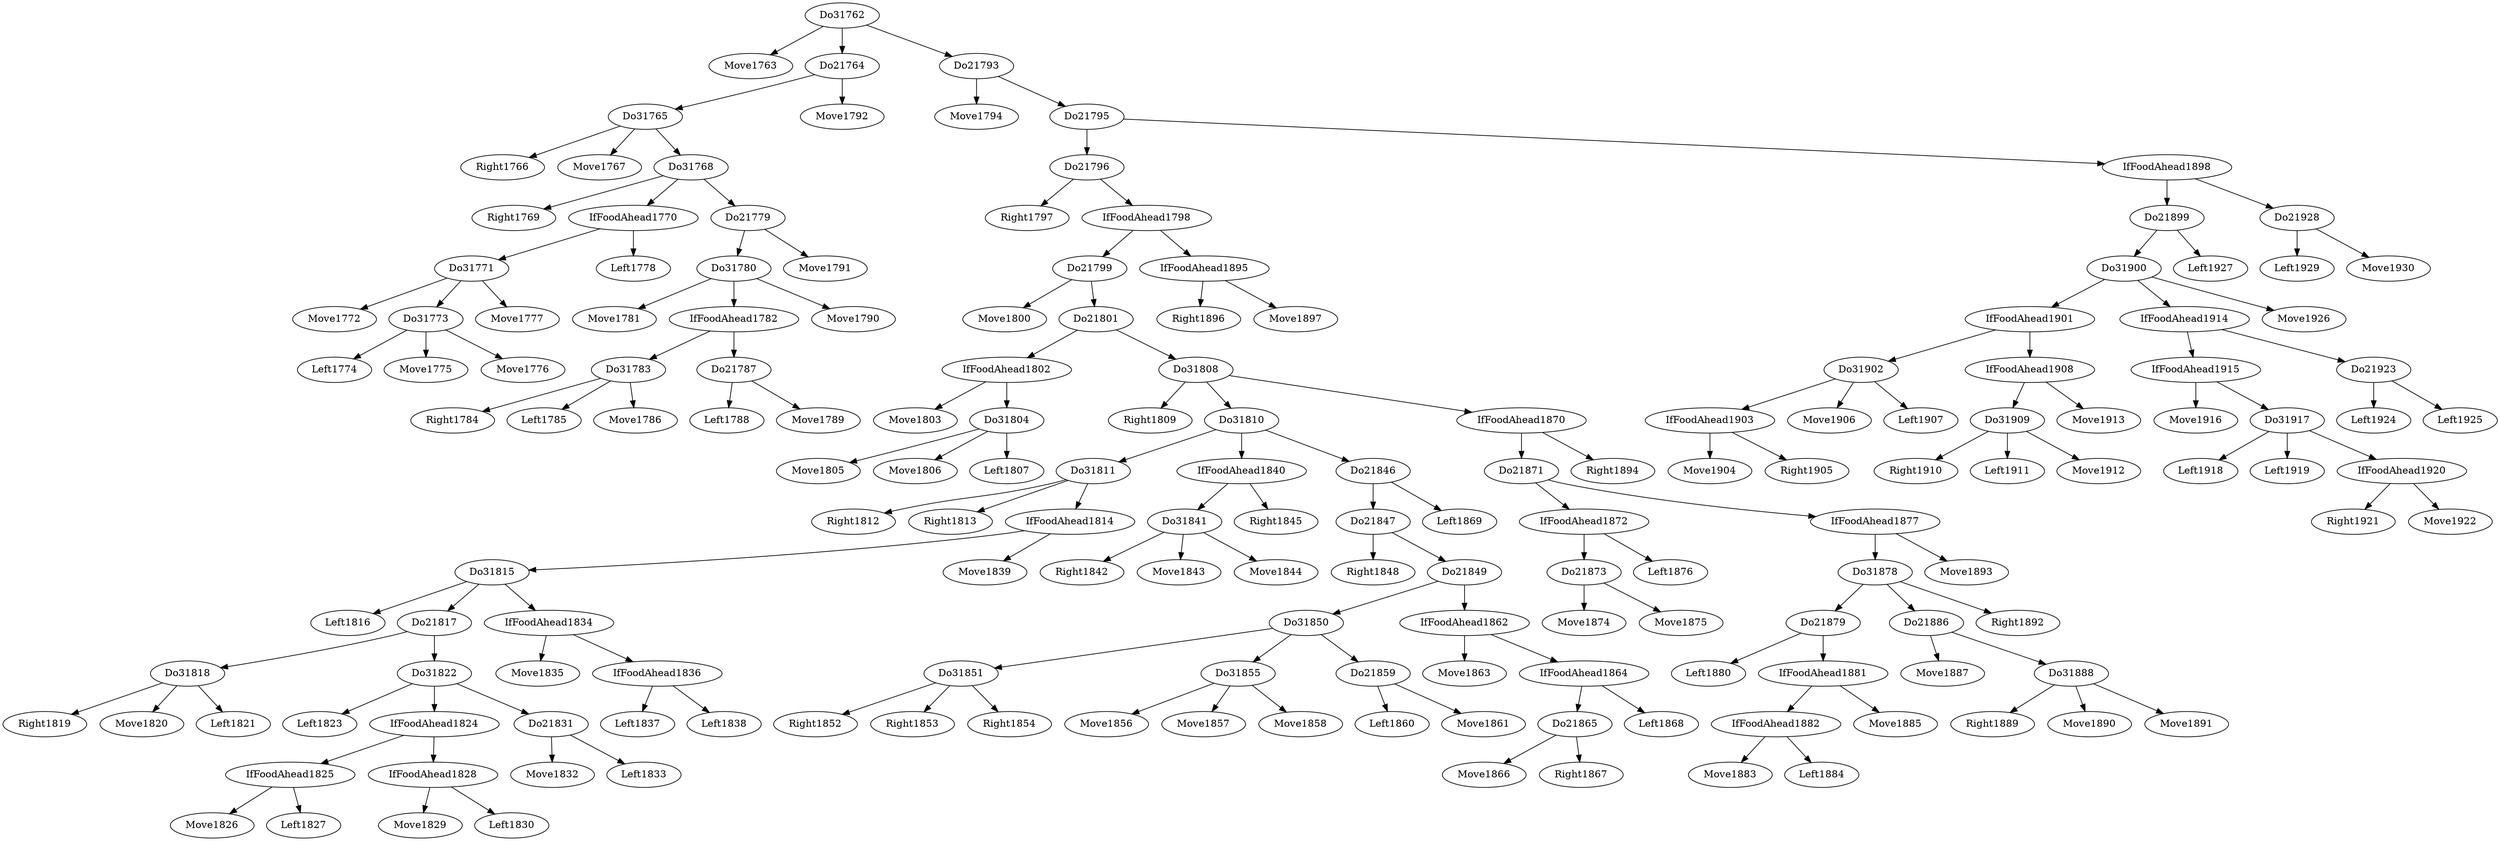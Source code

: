 digraph T {
	Do31762 -> Move1763
	Do31765 -> Right1766
	Do31765 -> Move1767
	Do31768 -> Right1769
	Do31771 -> Move1772
	Do31773 -> Left1774
	Do31773 -> Move1775
	Do31773 -> Move1776
	Do31771 -> Do31773
	Do31771 -> Move1777
	IfFoodAhead1770 -> Do31771
	IfFoodAhead1770 -> Left1778
	Do31768 -> IfFoodAhead1770
	Do31780 -> Move1781
	Do31783 -> Right1784
	Do31783 -> Left1785
	Do31783 -> Move1786
	IfFoodAhead1782 -> Do31783
	Do21787 -> Left1788
	Do21787 -> Move1789
	IfFoodAhead1782 -> Do21787
	Do31780 -> IfFoodAhead1782
	Do31780 -> Move1790
	Do21779 -> Do31780
	Do21779 -> Move1791
	Do31768 -> Do21779
	Do31765 -> Do31768
	Do21764 -> Do31765
	Do21764 -> Move1792
	Do31762 -> Do21764
	Do21793 -> Move1794
	Do21796 -> Right1797
	Do21799 -> Move1800
	IfFoodAhead1802 -> Move1803
	Do31804 -> Move1805
	Do31804 -> Move1806
	Do31804 -> Left1807
	IfFoodAhead1802 -> Do31804
	Do21801 -> IfFoodAhead1802
	Do31808 -> Right1809
	Do31811 -> Right1812
	Do31811 -> Right1813
	Do31815 -> Left1816
	Do31818 -> Right1819
	Do31818 -> Move1820
	Do31818 -> Left1821
	Do21817 -> Do31818
	Do31822 -> Left1823
	IfFoodAhead1825 -> Move1826
	IfFoodAhead1825 -> Left1827
	IfFoodAhead1824 -> IfFoodAhead1825
	IfFoodAhead1828 -> Move1829
	IfFoodAhead1828 -> Left1830
	IfFoodAhead1824 -> IfFoodAhead1828
	Do31822 -> IfFoodAhead1824
	Do21831 -> Move1832
	Do21831 -> Left1833
	Do31822 -> Do21831
	Do21817 -> Do31822
	Do31815 -> Do21817
	IfFoodAhead1834 -> Move1835
	IfFoodAhead1836 -> Left1837
	IfFoodAhead1836 -> Left1838
	IfFoodAhead1834 -> IfFoodAhead1836
	Do31815 -> IfFoodAhead1834
	IfFoodAhead1814 -> Do31815
	IfFoodAhead1814 -> Move1839
	Do31811 -> IfFoodAhead1814
	Do31810 -> Do31811
	Do31841 -> Right1842
	Do31841 -> Move1843
	Do31841 -> Move1844
	IfFoodAhead1840 -> Do31841
	IfFoodAhead1840 -> Right1845
	Do31810 -> IfFoodAhead1840
	Do21847 -> Right1848
	Do31851 -> Right1852
	Do31851 -> Right1853
	Do31851 -> Right1854
	Do31850 -> Do31851
	Do31855 -> Move1856
	Do31855 -> Move1857
	Do31855 -> Move1858
	Do31850 -> Do31855
	Do21859 -> Left1860
	Do21859 -> Move1861
	Do31850 -> Do21859
	Do21849 -> Do31850
	IfFoodAhead1862 -> Move1863
	Do21865 -> Move1866
	Do21865 -> Right1867
	IfFoodAhead1864 -> Do21865
	IfFoodAhead1864 -> Left1868
	IfFoodAhead1862 -> IfFoodAhead1864
	Do21849 -> IfFoodAhead1862
	Do21847 -> Do21849
	Do21846 -> Do21847
	Do21846 -> Left1869
	Do31810 -> Do21846
	Do31808 -> Do31810
	Do21873 -> Move1874
	Do21873 -> Move1875
	IfFoodAhead1872 -> Do21873
	IfFoodAhead1872 -> Left1876
	Do21871 -> IfFoodAhead1872
	Do21879 -> Left1880
	IfFoodAhead1882 -> Move1883
	IfFoodAhead1882 -> Left1884
	IfFoodAhead1881 -> IfFoodAhead1882
	IfFoodAhead1881 -> Move1885
	Do21879 -> IfFoodAhead1881
	Do31878 -> Do21879
	Do21886 -> Move1887
	Do31888 -> Right1889
	Do31888 -> Move1890
	Do31888 -> Move1891
	Do21886 -> Do31888
	Do31878 -> Do21886
	Do31878 -> Right1892
	IfFoodAhead1877 -> Do31878
	IfFoodAhead1877 -> Move1893
	Do21871 -> IfFoodAhead1877
	IfFoodAhead1870 -> Do21871
	IfFoodAhead1870 -> Right1894
	Do31808 -> IfFoodAhead1870
	Do21801 -> Do31808
	Do21799 -> Do21801
	IfFoodAhead1798 -> Do21799
	IfFoodAhead1895 -> Right1896
	IfFoodAhead1895 -> Move1897
	IfFoodAhead1798 -> IfFoodAhead1895
	Do21796 -> IfFoodAhead1798
	Do21795 -> Do21796
	IfFoodAhead1903 -> Move1904
	IfFoodAhead1903 -> Right1905
	Do31902 -> IfFoodAhead1903
	Do31902 -> Move1906
	Do31902 -> Left1907
	IfFoodAhead1901 -> Do31902
	Do31909 -> Right1910
	Do31909 -> Left1911
	Do31909 -> Move1912
	IfFoodAhead1908 -> Do31909
	IfFoodAhead1908 -> Move1913
	IfFoodAhead1901 -> IfFoodAhead1908
	Do31900 -> IfFoodAhead1901
	IfFoodAhead1915 -> Move1916
	Do31917 -> Left1918
	Do31917 -> Left1919
	IfFoodAhead1920 -> Right1921
	IfFoodAhead1920 -> Move1922
	Do31917 -> IfFoodAhead1920
	IfFoodAhead1915 -> Do31917
	IfFoodAhead1914 -> IfFoodAhead1915
	Do21923 -> Left1924
	Do21923 -> Left1925
	IfFoodAhead1914 -> Do21923
	Do31900 -> IfFoodAhead1914
	Do31900 -> Move1926
	Do21899 -> Do31900
	Do21899 -> Left1927
	IfFoodAhead1898 -> Do21899
	Do21928 -> Left1929
	Do21928 -> Move1930
	IfFoodAhead1898 -> Do21928
	Do21795 -> IfFoodAhead1898
	Do21793 -> Do21795
	Do31762 -> Do21793
}
